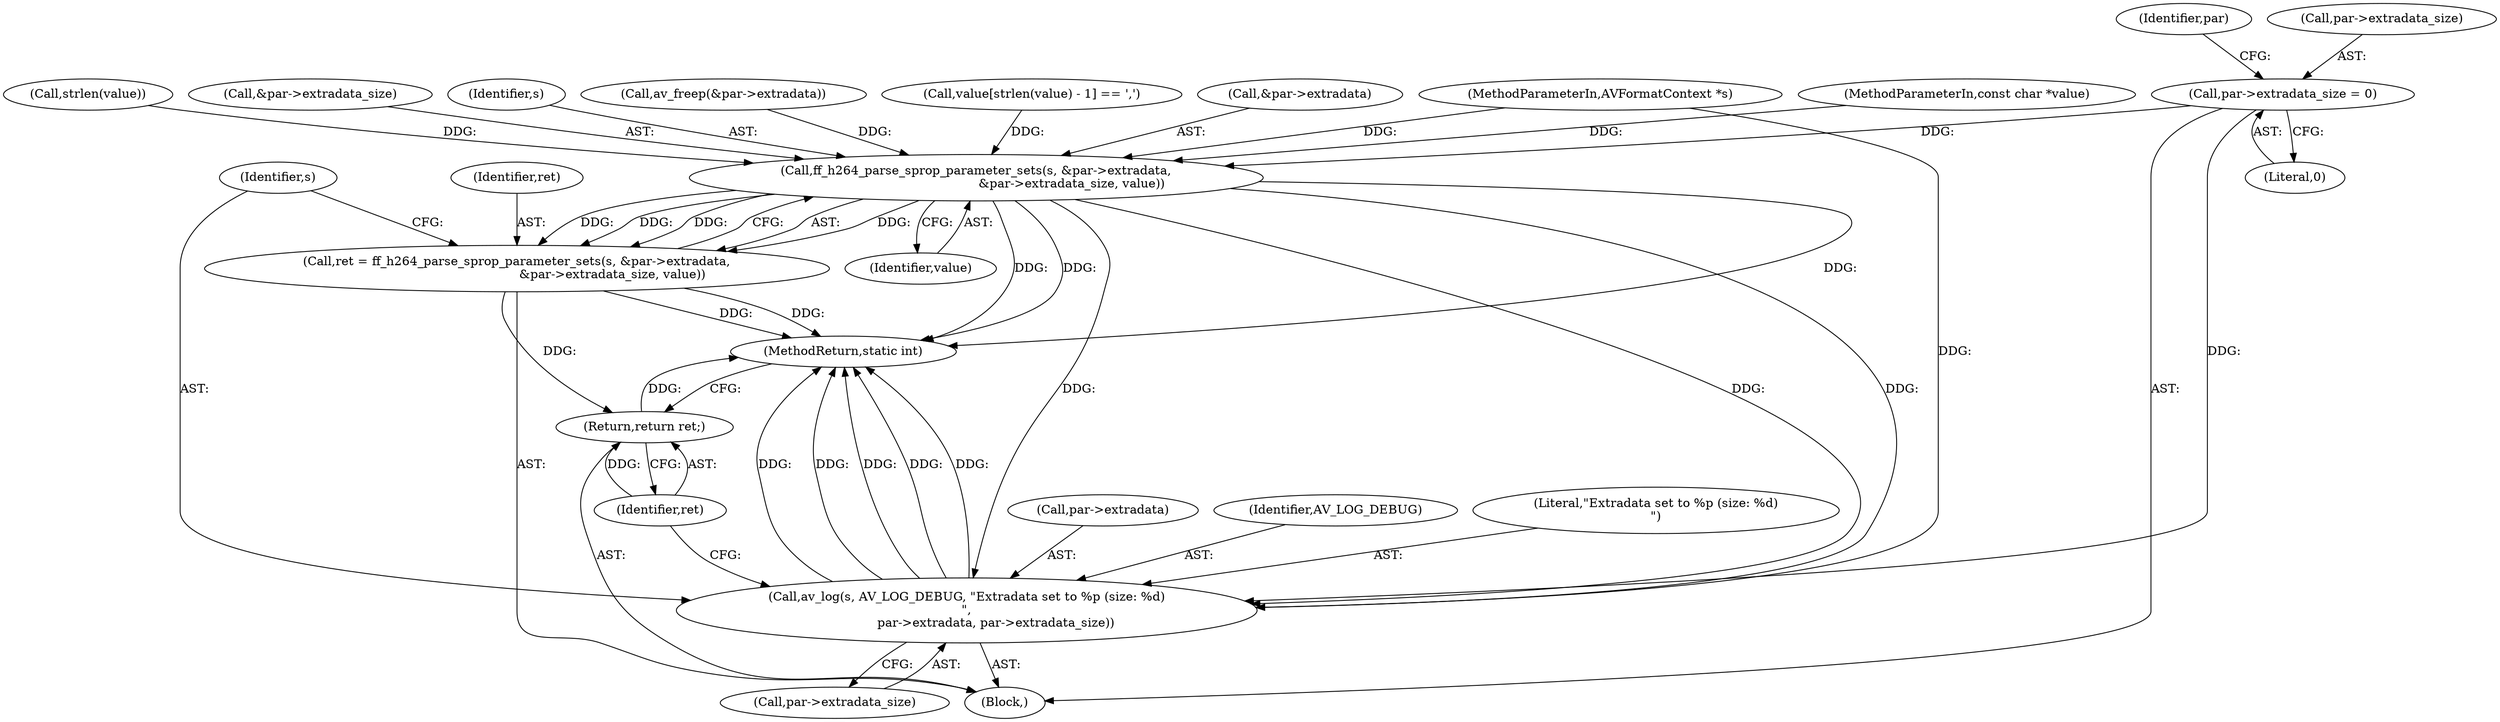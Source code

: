 digraph "0_FFmpeg_c42a1388a6d1bfd8001bf6a4241d8ca27e49326d@pointer" {
"1000187" [label="(Call,par->extradata_size = 0)"];
"1000199" [label="(Call,ff_h264_parse_sprop_parameter_sets(s, &par->extradata,\n                                                 &par->extradata_size, value))"];
"1000197" [label="(Call,ret = ff_h264_parse_sprop_parameter_sets(s, &par->extradata,\n                                                 &par->extradata_size, value))"];
"1000220" [label="(Return,return ret;)"];
"1000210" [label="(Call,av_log(s, AV_LOG_DEBUG, \"Extradata set to %p (size: %d)\n\",\n               par->extradata, par->extradata_size))"];
"1000195" [label="(Identifier,par)"];
"1000211" [label="(Identifier,s)"];
"1000187" [label="(Call,par->extradata_size = 0)"];
"1000172" [label="(Call,value[strlen(value) - 1] == ',')"];
"1000201" [label="(Call,&par->extradata)"];
"1000106" [label="(MethodParameterIn,const char *value)"];
"1000164" [label="(Block,)"];
"1000221" [label="(Identifier,ret)"];
"1000220" [label="(Return,return ret;)"];
"1000198" [label="(Identifier,ret)"];
"1000176" [label="(Call,strlen(value))"];
"1000199" [label="(Call,ff_h264_parse_sprop_parameter_sets(s, &par->extradata,\n                                                 &par->extradata_size, value))"];
"1000205" [label="(Call,&par->extradata_size)"];
"1000209" [label="(Identifier,value)"];
"1000200" [label="(Identifier,s)"];
"1000102" [label="(MethodParameterIn,AVFormatContext *s)"];
"1000214" [label="(Call,par->extradata)"];
"1000212" [label="(Identifier,AV_LOG_DEBUG)"];
"1000188" [label="(Call,par->extradata_size)"];
"1000197" [label="(Call,ret = ff_h264_parse_sprop_parameter_sets(s, &par->extradata,\n                                                 &par->extradata_size, value))"];
"1000210" [label="(Call,av_log(s, AV_LOG_DEBUG, \"Extradata set to %p (size: %d)\n\",\n               par->extradata, par->extradata_size))"];
"1000217" [label="(Call,par->extradata_size)"];
"1000213" [label="(Literal,\"Extradata set to %p (size: %d)\n\")"];
"1000224" [label="(MethodReturn,static int)"];
"1000191" [label="(Literal,0)"];
"1000192" [label="(Call,av_freep(&par->extradata))"];
"1000187" -> "1000164"  [label="AST: "];
"1000187" -> "1000191"  [label="CFG: "];
"1000188" -> "1000187"  [label="AST: "];
"1000191" -> "1000187"  [label="AST: "];
"1000195" -> "1000187"  [label="CFG: "];
"1000187" -> "1000199"  [label="DDG: "];
"1000187" -> "1000210"  [label="DDG: "];
"1000199" -> "1000197"  [label="AST: "];
"1000199" -> "1000209"  [label="CFG: "];
"1000200" -> "1000199"  [label="AST: "];
"1000201" -> "1000199"  [label="AST: "];
"1000205" -> "1000199"  [label="AST: "];
"1000209" -> "1000199"  [label="AST: "];
"1000197" -> "1000199"  [label="CFG: "];
"1000199" -> "1000224"  [label="DDG: "];
"1000199" -> "1000224"  [label="DDG: "];
"1000199" -> "1000224"  [label="DDG: "];
"1000199" -> "1000197"  [label="DDG: "];
"1000199" -> "1000197"  [label="DDG: "];
"1000199" -> "1000197"  [label="DDG: "];
"1000199" -> "1000197"  [label="DDG: "];
"1000102" -> "1000199"  [label="DDG: "];
"1000192" -> "1000199"  [label="DDG: "];
"1000172" -> "1000199"  [label="DDG: "];
"1000176" -> "1000199"  [label="DDG: "];
"1000106" -> "1000199"  [label="DDG: "];
"1000199" -> "1000210"  [label="DDG: "];
"1000199" -> "1000210"  [label="DDG: "];
"1000199" -> "1000210"  [label="DDG: "];
"1000197" -> "1000164"  [label="AST: "];
"1000198" -> "1000197"  [label="AST: "];
"1000211" -> "1000197"  [label="CFG: "];
"1000197" -> "1000224"  [label="DDG: "];
"1000197" -> "1000224"  [label="DDG: "];
"1000197" -> "1000220"  [label="DDG: "];
"1000220" -> "1000164"  [label="AST: "];
"1000220" -> "1000221"  [label="CFG: "];
"1000221" -> "1000220"  [label="AST: "];
"1000224" -> "1000220"  [label="CFG: "];
"1000220" -> "1000224"  [label="DDG: "];
"1000221" -> "1000220"  [label="DDG: "];
"1000210" -> "1000164"  [label="AST: "];
"1000210" -> "1000217"  [label="CFG: "];
"1000211" -> "1000210"  [label="AST: "];
"1000212" -> "1000210"  [label="AST: "];
"1000213" -> "1000210"  [label="AST: "];
"1000214" -> "1000210"  [label="AST: "];
"1000217" -> "1000210"  [label="AST: "];
"1000221" -> "1000210"  [label="CFG: "];
"1000210" -> "1000224"  [label="DDG: "];
"1000210" -> "1000224"  [label="DDG: "];
"1000210" -> "1000224"  [label="DDG: "];
"1000210" -> "1000224"  [label="DDG: "];
"1000210" -> "1000224"  [label="DDG: "];
"1000102" -> "1000210"  [label="DDG: "];
}

